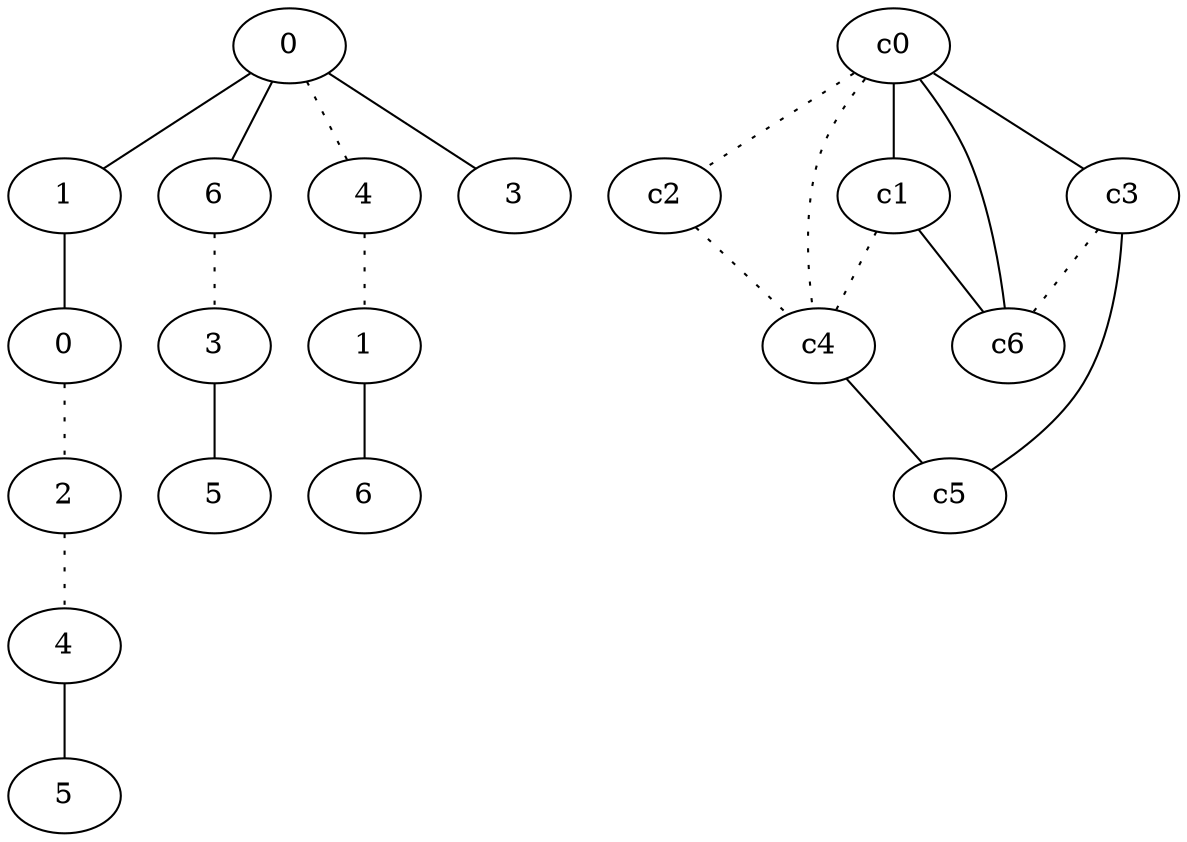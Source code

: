 graph {
a0[label=0];
a1[label=1];
a2[label=0];
a3[label=2];
a4[label=4];
a5[label=5];
a6[label=6];
a7[label=3];
a8[label=5];
a9[label=4];
a10[label=1];
a11[label=6];
a12[label=3];
a0 -- a1;
a0 -- a6;
a0 -- a9 [style=dotted];
a0 -- a12;
a1 -- a2;
a2 -- a3 [style=dotted];
a3 -- a4 [style=dotted];
a4 -- a5;
a6 -- a7 [style=dotted];
a7 -- a8;
a9 -- a10 [style=dotted];
a10 -- a11;
c0 -- c1;
c0 -- c2 [style=dotted];
c0 -- c3;
c0 -- c4 [style=dotted];
c0 -- c6;
c1 -- c4 [style=dotted];
c1 -- c6;
c2 -- c4 [style=dotted];
c3 -- c5;
c3 -- c6 [style=dotted];
c4 -- c5;
}

